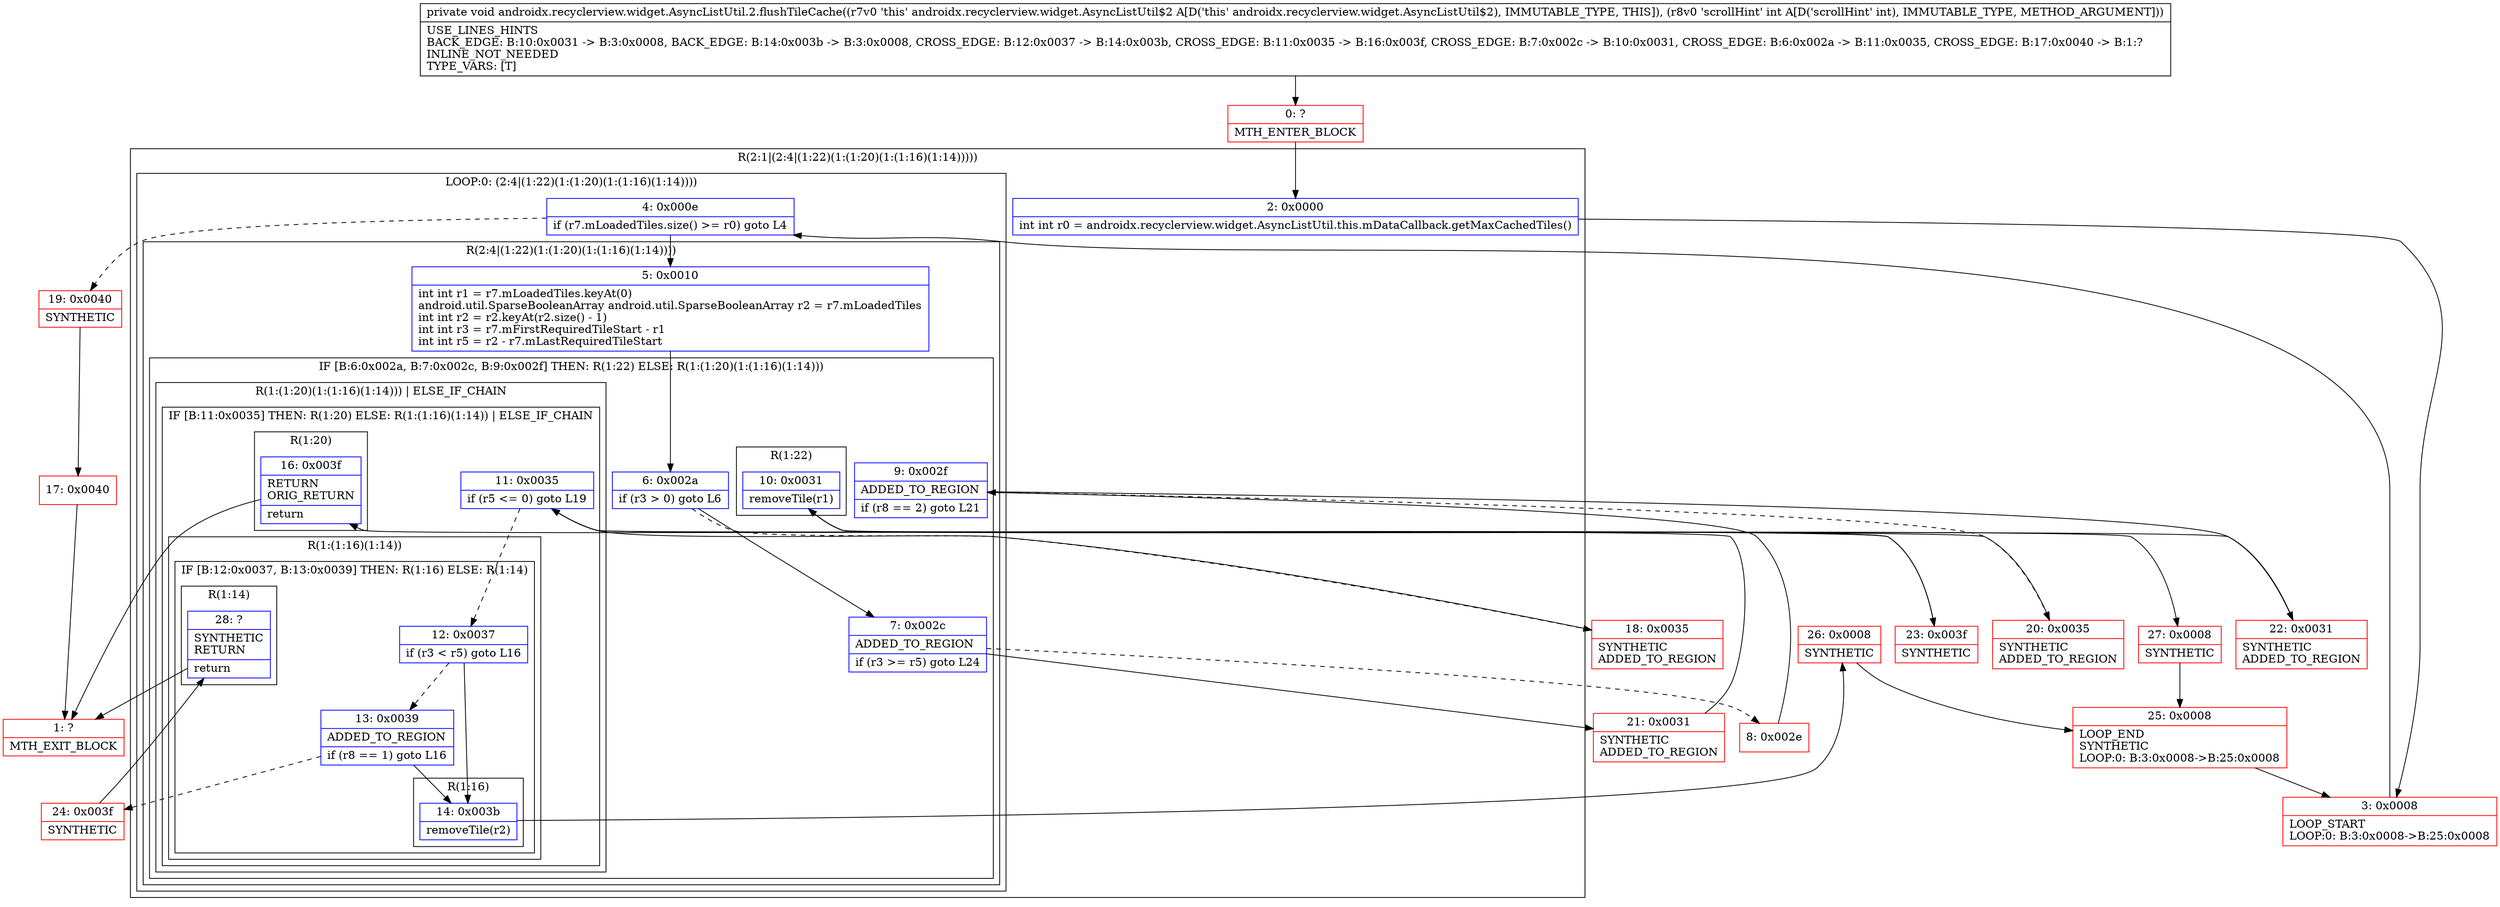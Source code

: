 digraph "CFG forandroidx.recyclerview.widget.AsyncListUtil.2.flushTileCache(I)V" {
subgraph cluster_Region_30328448 {
label = "R(2:1|(2:4|(1:22)(1:(1:20)(1:(1:16)(1:14)))))";
node [shape=record,color=blue];
Node_2 [shape=record,label="{2\:\ 0x0000|int int r0 = androidx.recyclerview.widget.AsyncListUtil.this.mDataCallback.getMaxCachedTiles()\l}"];
subgraph cluster_LoopRegion_1163476495 {
label = "LOOP:0: (2:4|(1:22)(1:(1:20)(1:(1:16)(1:14))))";
node [shape=record,color=blue];
Node_4 [shape=record,label="{4\:\ 0x000e|if (r7.mLoadedTiles.size() \>= r0) goto L4\l}"];
subgraph cluster_Region_31460097 {
label = "R(2:4|(1:22)(1:(1:20)(1:(1:16)(1:14))))";
node [shape=record,color=blue];
Node_5 [shape=record,label="{5\:\ 0x0010|int int r1 = r7.mLoadedTiles.keyAt(0)\landroid.util.SparseBooleanArray android.util.SparseBooleanArray r2 = r7.mLoadedTiles\lint int r2 = r2.keyAt(r2.size() \- 1)\lint int r3 = r7.mFirstRequiredTileStart \- r1\lint int r5 = r2 \- r7.mLastRequiredTileStart\l}"];
subgraph cluster_IfRegion_1720545057 {
label = "IF [B:6:0x002a, B:7:0x002c, B:9:0x002f] THEN: R(1:22) ELSE: R(1:(1:20)(1:(1:16)(1:14)))";
node [shape=record,color=blue];
Node_6 [shape=record,label="{6\:\ 0x002a|if (r3 \> 0) goto L6\l}"];
Node_7 [shape=record,label="{7\:\ 0x002c|ADDED_TO_REGION\l|if (r3 \>= r5) goto L24\l}"];
Node_9 [shape=record,label="{9\:\ 0x002f|ADDED_TO_REGION\l|if (r8 == 2) goto L21\l}"];
subgraph cluster_Region_497398495 {
label = "R(1:22)";
node [shape=record,color=blue];
Node_10 [shape=record,label="{10\:\ 0x0031|removeTile(r1)\l}"];
}
subgraph cluster_Region_222138117 {
label = "R(1:(1:20)(1:(1:16)(1:14))) | ELSE_IF_CHAIN\l";
node [shape=record,color=blue];
subgraph cluster_IfRegion_1471655297 {
label = "IF [B:11:0x0035] THEN: R(1:20) ELSE: R(1:(1:16)(1:14)) | ELSE_IF_CHAIN\l";
node [shape=record,color=blue];
Node_11 [shape=record,label="{11\:\ 0x0035|if (r5 \<= 0) goto L19\l}"];
subgraph cluster_Region_465448873 {
label = "R(1:20)";
node [shape=record,color=blue];
Node_16 [shape=record,label="{16\:\ 0x003f|RETURN\lORIG_RETURN\l|return\l}"];
}
subgraph cluster_Region_508351879 {
label = "R(1:(1:16)(1:14))";
node [shape=record,color=blue];
subgraph cluster_IfRegion_1731512562 {
label = "IF [B:12:0x0037, B:13:0x0039] THEN: R(1:16) ELSE: R(1:14)";
node [shape=record,color=blue];
Node_12 [shape=record,label="{12\:\ 0x0037|if (r3 \< r5) goto L16\l}"];
Node_13 [shape=record,label="{13\:\ 0x0039|ADDED_TO_REGION\l|if (r8 == 1) goto L16\l}"];
subgraph cluster_Region_1781046573 {
label = "R(1:16)";
node [shape=record,color=blue];
Node_14 [shape=record,label="{14\:\ 0x003b|removeTile(r2)\l}"];
}
subgraph cluster_Region_907181936 {
label = "R(1:14)";
node [shape=record,color=blue];
Node_28 [shape=record,label="{28\:\ ?|SYNTHETIC\lRETURN\l|return\l}"];
}
}
}
}
}
}
}
}
}
Node_0 [shape=record,color=red,label="{0\:\ ?|MTH_ENTER_BLOCK\l}"];
Node_3 [shape=record,color=red,label="{3\:\ 0x0008|LOOP_START\lLOOP:0: B:3:0x0008\-\>B:25:0x0008\l}"];
Node_8 [shape=record,color=red,label="{8\:\ 0x002e}"];
Node_20 [shape=record,color=red,label="{20\:\ 0x0035|SYNTHETIC\lADDED_TO_REGION\l}"];
Node_24 [shape=record,color=red,label="{24\:\ 0x003f|SYNTHETIC\l}"];
Node_1 [shape=record,color=red,label="{1\:\ ?|MTH_EXIT_BLOCK\l}"];
Node_26 [shape=record,color=red,label="{26\:\ 0x0008|SYNTHETIC\l}"];
Node_25 [shape=record,color=red,label="{25\:\ 0x0008|LOOP_END\lSYNTHETIC\lLOOP:0: B:3:0x0008\-\>B:25:0x0008\l}"];
Node_23 [shape=record,color=red,label="{23\:\ 0x003f|SYNTHETIC\l}"];
Node_22 [shape=record,color=red,label="{22\:\ 0x0031|SYNTHETIC\lADDED_TO_REGION\l}"];
Node_27 [shape=record,color=red,label="{27\:\ 0x0008|SYNTHETIC\l}"];
Node_21 [shape=record,color=red,label="{21\:\ 0x0031|SYNTHETIC\lADDED_TO_REGION\l}"];
Node_18 [shape=record,color=red,label="{18\:\ 0x0035|SYNTHETIC\lADDED_TO_REGION\l}"];
Node_19 [shape=record,color=red,label="{19\:\ 0x0040|SYNTHETIC\l}"];
Node_17 [shape=record,color=red,label="{17\:\ 0x0040}"];
MethodNode[shape=record,label="{private void androidx.recyclerview.widget.AsyncListUtil.2.flushTileCache((r7v0 'this' androidx.recyclerview.widget.AsyncListUtil$2 A[D('this' androidx.recyclerview.widget.AsyncListUtil$2), IMMUTABLE_TYPE, THIS]), (r8v0 'scrollHint' int A[D('scrollHint' int), IMMUTABLE_TYPE, METHOD_ARGUMENT]))  | USE_LINES_HINTS\lBACK_EDGE: B:10:0x0031 \-\> B:3:0x0008, BACK_EDGE: B:14:0x003b \-\> B:3:0x0008, CROSS_EDGE: B:12:0x0037 \-\> B:14:0x003b, CROSS_EDGE: B:11:0x0035 \-\> B:16:0x003f, CROSS_EDGE: B:7:0x002c \-\> B:10:0x0031, CROSS_EDGE: B:6:0x002a \-\> B:11:0x0035, CROSS_EDGE: B:17:0x0040 \-\> B:1:?\lINLINE_NOT_NEEDED\lTYPE_VARS: [T]\l}"];
MethodNode -> Node_0;Node_2 -> Node_3;
Node_4 -> Node_5;
Node_4 -> Node_19[style=dashed];
Node_5 -> Node_6;
Node_6 -> Node_7;
Node_6 -> Node_18[style=dashed];
Node_7 -> Node_8[style=dashed];
Node_7 -> Node_21;
Node_9 -> Node_20[style=dashed];
Node_9 -> Node_22;
Node_10 -> Node_27;
Node_11 -> Node_12[style=dashed];
Node_11 -> Node_23;
Node_16 -> Node_1;
Node_12 -> Node_13[style=dashed];
Node_12 -> Node_14;
Node_13 -> Node_14;
Node_13 -> Node_24[style=dashed];
Node_14 -> Node_26;
Node_28 -> Node_1;
Node_0 -> Node_2;
Node_3 -> Node_4;
Node_8 -> Node_9;
Node_20 -> Node_11;
Node_24 -> Node_28;
Node_26 -> Node_25;
Node_25 -> Node_3;
Node_23 -> Node_16;
Node_22 -> Node_10;
Node_27 -> Node_25;
Node_21 -> Node_10;
Node_18 -> Node_11;
Node_19 -> Node_17;
Node_17 -> Node_1;
}

